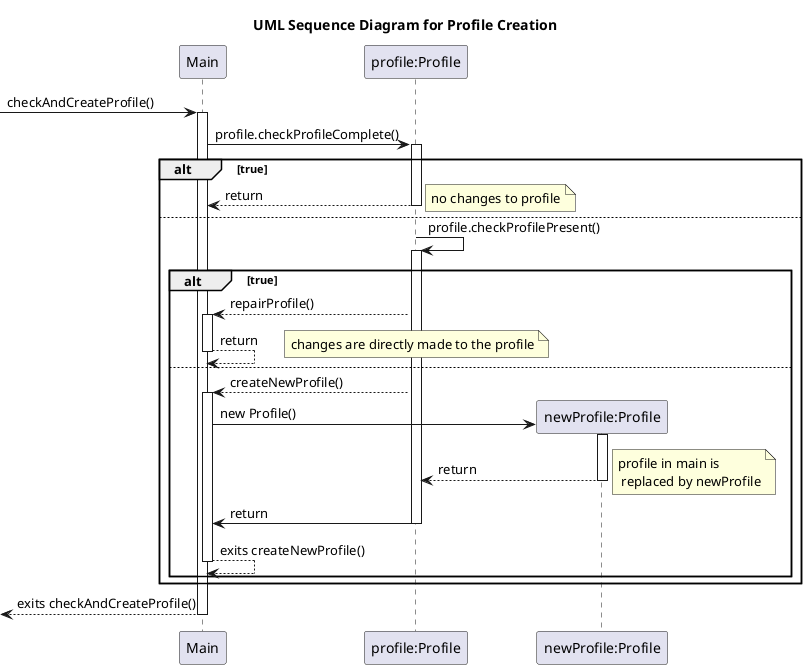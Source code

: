 @startuml


title UML Sequence Diagram for Profile Creation
participant Main
participant "profile:Profile" AS profile
participant "newProfile:Profile" AS newProfile
-> Main ++ : checkAndCreateProfile()
Main -> profile ++ : profile.checkProfileComplete()
alt true
profile --> Main --  : return
note right: no changes to profile
else
profile -> profile ++ : profile.checkProfilePresent()
alt true
profile --> Main ++  :repairProfile()
Main --> Main -- : return
note right : changes are directly made to the profile
else
profile --> Main ++ : createNewProfile()
create newProfile
Main -> newProfile ++ : new Profile()
newProfile --> profile -- : return
note right : profile in main is \n replaced by newProfile
profile -> Main -- : return
Main --> Main -- : exits createNewProfile()
end
end
<-- Main -- : exits checkAndCreateProfile()




@enduml